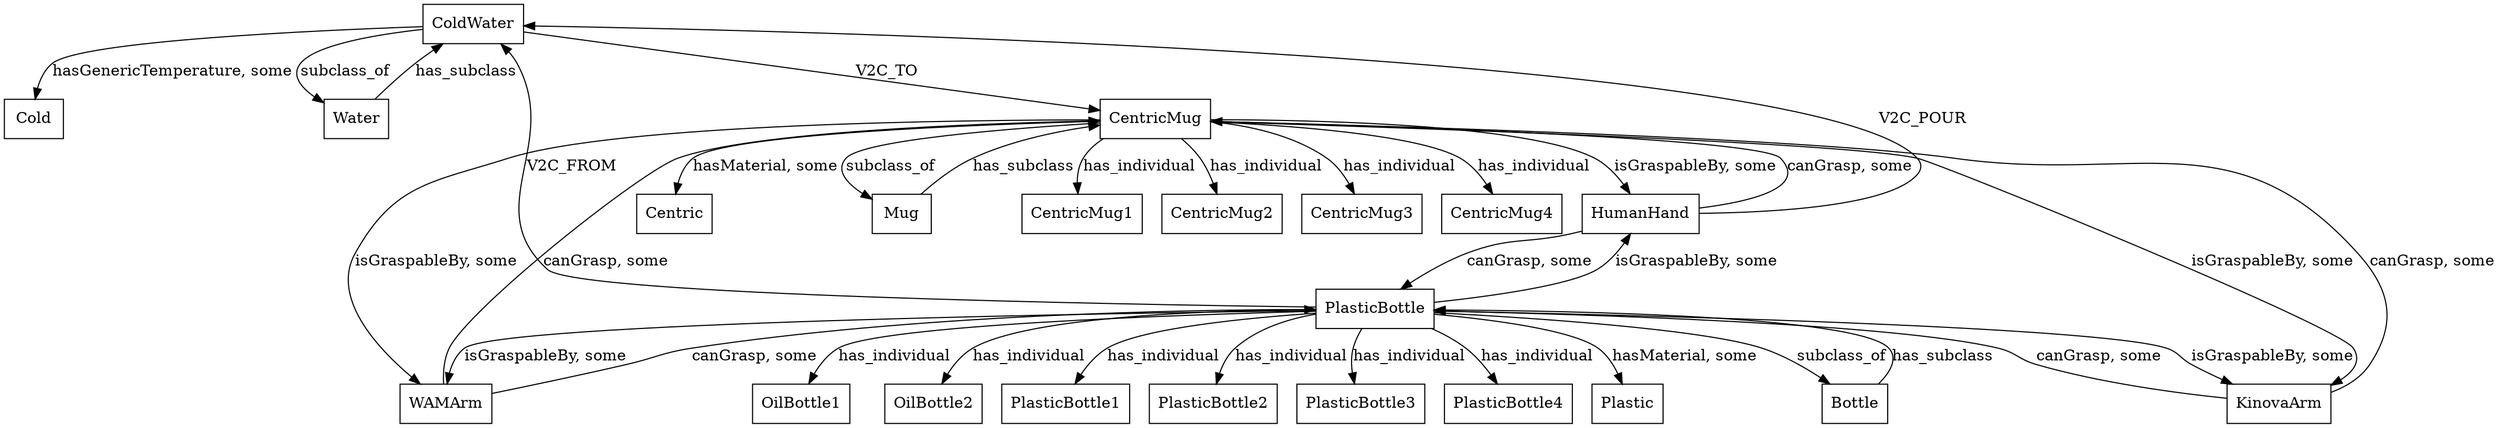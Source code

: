 digraph KG {
	node [shape=box]
	node [shape=box]
	ColdWater
	Cold
	ColdWater -> Cold [label="hasGenericTemperature, some"]
	node [shape=box]
	ColdWater
	Water
	ColdWater -> Water [label=subclass_of]
	node [shape=box]
	Water
	ColdWater
	Water -> ColdWater [label=has_subclass]
	node [shape=box]
	PlasticBottle
	Plastic
	PlasticBottle -> Plastic [label="hasMaterial, some"]
	node [shape=box]
	PlasticBottle
	Bottle
	PlasticBottle -> Bottle [label=subclass_of]
	node [shape=box]
	PlasticBottle
	HumanHand
	PlasticBottle -> HumanHand [label="isGraspableBy, some"]
	node [shape=box]
	PlasticBottle
	KinovaArm
	PlasticBottle -> KinovaArm [label="isGraspableBy, some"]
	node [shape=box]
	PlasticBottle
	WAMArm
	PlasticBottle -> WAMArm [label="isGraspableBy, some"]
	node [shape=box]
	PlasticBottle
	OilBottle1
	PlasticBottle -> OilBottle1 [label=has_individual]
	node [shape=box]
	PlasticBottle
	OilBottle2
	PlasticBottle -> OilBottle2 [label=has_individual]
	node [shape=box]
	PlasticBottle
	PlasticBottle1
	PlasticBottle -> PlasticBottle1 [label=has_individual]
	node [shape=box]
	PlasticBottle
	PlasticBottle2
	PlasticBottle -> PlasticBottle2 [label=has_individual]
	node [shape=box]
	PlasticBottle
	PlasticBottle3
	PlasticBottle -> PlasticBottle3 [label=has_individual]
	node [shape=box]
	PlasticBottle
	PlasticBottle4
	PlasticBottle -> PlasticBottle4 [label=has_individual]
	node [shape=box]
	Bottle
	PlasticBottle
	Bottle -> PlasticBottle [label=has_subclass]
	node [shape=box]
	HumanHand
	PlasticBottle
	HumanHand -> PlasticBottle [label="canGrasp, some"]
	node [shape=box]
	KinovaArm
	PlasticBottle
	KinovaArm -> PlasticBottle [label="canGrasp, some"]
	node [shape=box]
	WAMArm
	PlasticBottle
	WAMArm -> PlasticBottle [label="canGrasp, some"]
	node [shape=box]
	CentricMug
	Centric
	CentricMug -> Centric [label="hasMaterial, some"]
	node [shape=box]
	CentricMug
	Mug
	CentricMug -> Mug [label=subclass_of]
	node [shape=box]
	CentricMug
	HumanHand
	CentricMug -> HumanHand [label="isGraspableBy, some"]
	node [shape=box]
	CentricMug
	KinovaArm
	CentricMug -> KinovaArm [label="isGraspableBy, some"]
	node [shape=box]
	CentricMug
	WAMArm
	CentricMug -> WAMArm [label="isGraspableBy, some"]
	node [shape=box]
	CentricMug
	CentricMug1
	CentricMug -> CentricMug1 [label=has_individual]
	node [shape=box]
	CentricMug
	CentricMug2
	CentricMug -> CentricMug2 [label=has_individual]
	node [shape=box]
	CentricMug
	CentricMug3
	CentricMug -> CentricMug3 [label=has_individual]
	node [shape=box]
	CentricMug
	CentricMug4
	CentricMug -> CentricMug4 [label=has_individual]
	node [shape=box]
	Mug
	CentricMug
	Mug -> CentricMug [label=has_subclass]
	node [shape=box]
	HumanHand
	CentricMug
	HumanHand -> CentricMug [label="canGrasp, some"]
	node [shape=box]
	KinovaArm
	CentricMug
	KinovaArm -> CentricMug [label="canGrasp, some"]
	node [shape=box]
	WAMArm
	CentricMug
	WAMArm -> CentricMug [label="canGrasp, some"]
	node [shape=box]
	HumanHand
	ColdWater
	HumanHand -> ColdWater [label=V2C_POUR]
	node [shape=box]
	PlasticBottle
	ColdWater
	PlasticBottle -> ColdWater [label=V2C_FROM]
	node [shape=box]
	ColdWater
	CentricMug
	ColdWater -> CentricMug [label=V2C_TO]
}
